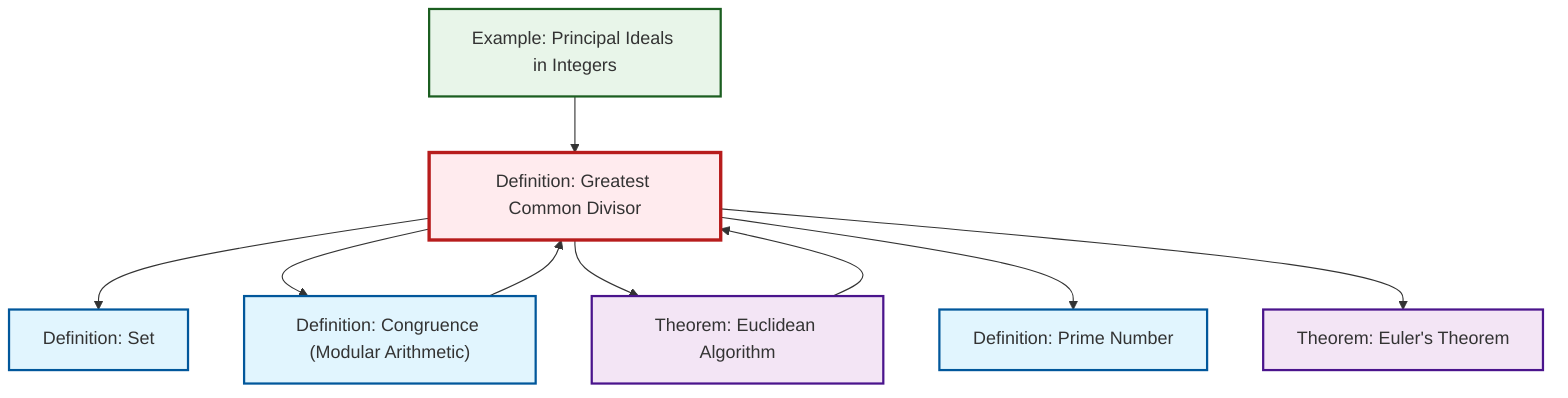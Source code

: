 graph TD
    classDef definition fill:#e1f5fe,stroke:#01579b,stroke-width:2px
    classDef theorem fill:#f3e5f5,stroke:#4a148c,stroke-width:2px
    classDef axiom fill:#fff3e0,stroke:#e65100,stroke-width:2px
    classDef example fill:#e8f5e9,stroke:#1b5e20,stroke-width:2px
    classDef current fill:#ffebee,stroke:#b71c1c,stroke-width:3px
    def-gcd["Definition: Greatest Common Divisor"]:::definition
    thm-euclidean-algorithm["Theorem: Euclidean Algorithm"]:::theorem
    def-prime["Definition: Prime Number"]:::definition
    ex-principal-ideal["Example: Principal Ideals in Integers"]:::example
    thm-euler["Theorem: Euler's Theorem"]:::theorem
    def-set["Definition: Set"]:::definition
    def-congruence["Definition: Congruence (Modular Arithmetic)"]:::definition
    def-gcd --> def-set
    def-gcd --> def-congruence
    ex-principal-ideal --> def-gcd
    thm-euclidean-algorithm --> def-gcd
    def-gcd --> thm-euclidean-algorithm
    def-congruence --> def-gcd
    def-gcd --> def-prime
    def-gcd --> thm-euler
    class def-gcd current
